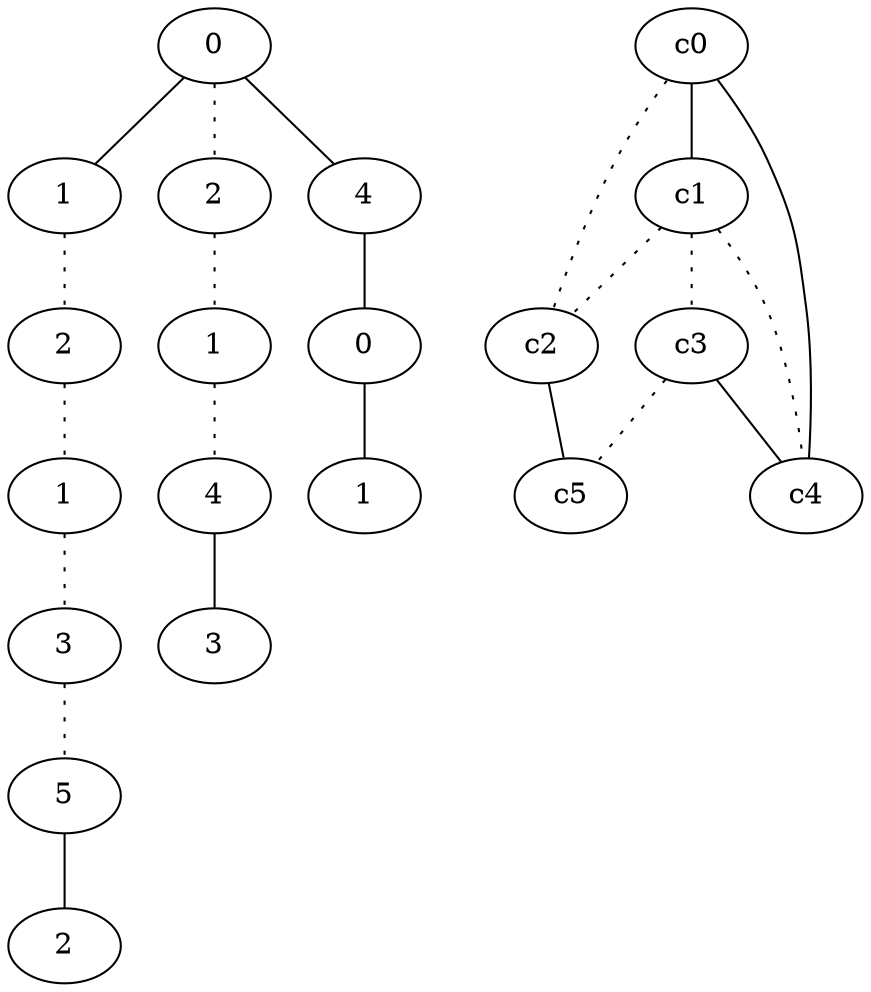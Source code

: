 graph {
a0[label=0];
a1[label=1];
a2[label=2];
a3[label=1];
a4[label=3];
a5[label=5];
a6[label=2];
a7[label=2];
a8[label=1];
a9[label=4];
a10[label=3];
a11[label=4];
a12[label=0];
a13[label=1];
a0 -- a1;
a0 -- a7 [style=dotted];
a0 -- a11;
a1 -- a2 [style=dotted];
a2 -- a3 [style=dotted];
a3 -- a4 [style=dotted];
a4 -- a5 [style=dotted];
a5 -- a6;
a7 -- a8 [style=dotted];
a8 -- a9 [style=dotted];
a9 -- a10;
a11 -- a12;
a12 -- a13;
c0 -- c1;
c0 -- c2 [style=dotted];
c0 -- c4;
c1 -- c2 [style=dotted];
c1 -- c3 [style=dotted];
c1 -- c4 [style=dotted];
c2 -- c5;
c3 -- c4;
c3 -- c5 [style=dotted];
}
